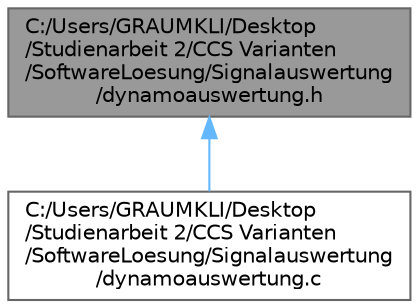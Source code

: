 digraph "C:/Users/GRAUMKLI/Desktop/Studienarbeit 2/CCS Varianten/SoftwareLoesung/Signalauswertung/dynamoauswertung.h"
{
 // LATEX_PDF_SIZE
  bgcolor="transparent";
  edge [fontname=Helvetica,fontsize=10,labelfontname=Helvetica,labelfontsize=10];
  node [fontname=Helvetica,fontsize=10,shape=box,height=0.2,width=0.4];
  Node1 [label="C:/Users/GRAUMKLI/Desktop\l/Studienarbeit 2/CCS Varianten\l/SoftwareLoesung/Signalauswertung\l/dynamoauswertung.h",height=0.2,width=0.4,color="gray40", fillcolor="grey60", style="filled", fontcolor="black",tooltip=" "];
  Node1 -> Node2 [dir="back",color="steelblue1",style="solid"];
  Node2 [label="C:/Users/GRAUMKLI/Desktop\l/Studienarbeit 2/CCS Varianten\l/SoftwareLoesung/Signalauswertung\l/dynamoauswertung.c",height=0.2,width=0.4,color="grey40", fillcolor="white", style="filled",URL="$dynamoauswertung_8c.html",tooltip=" "];
}

